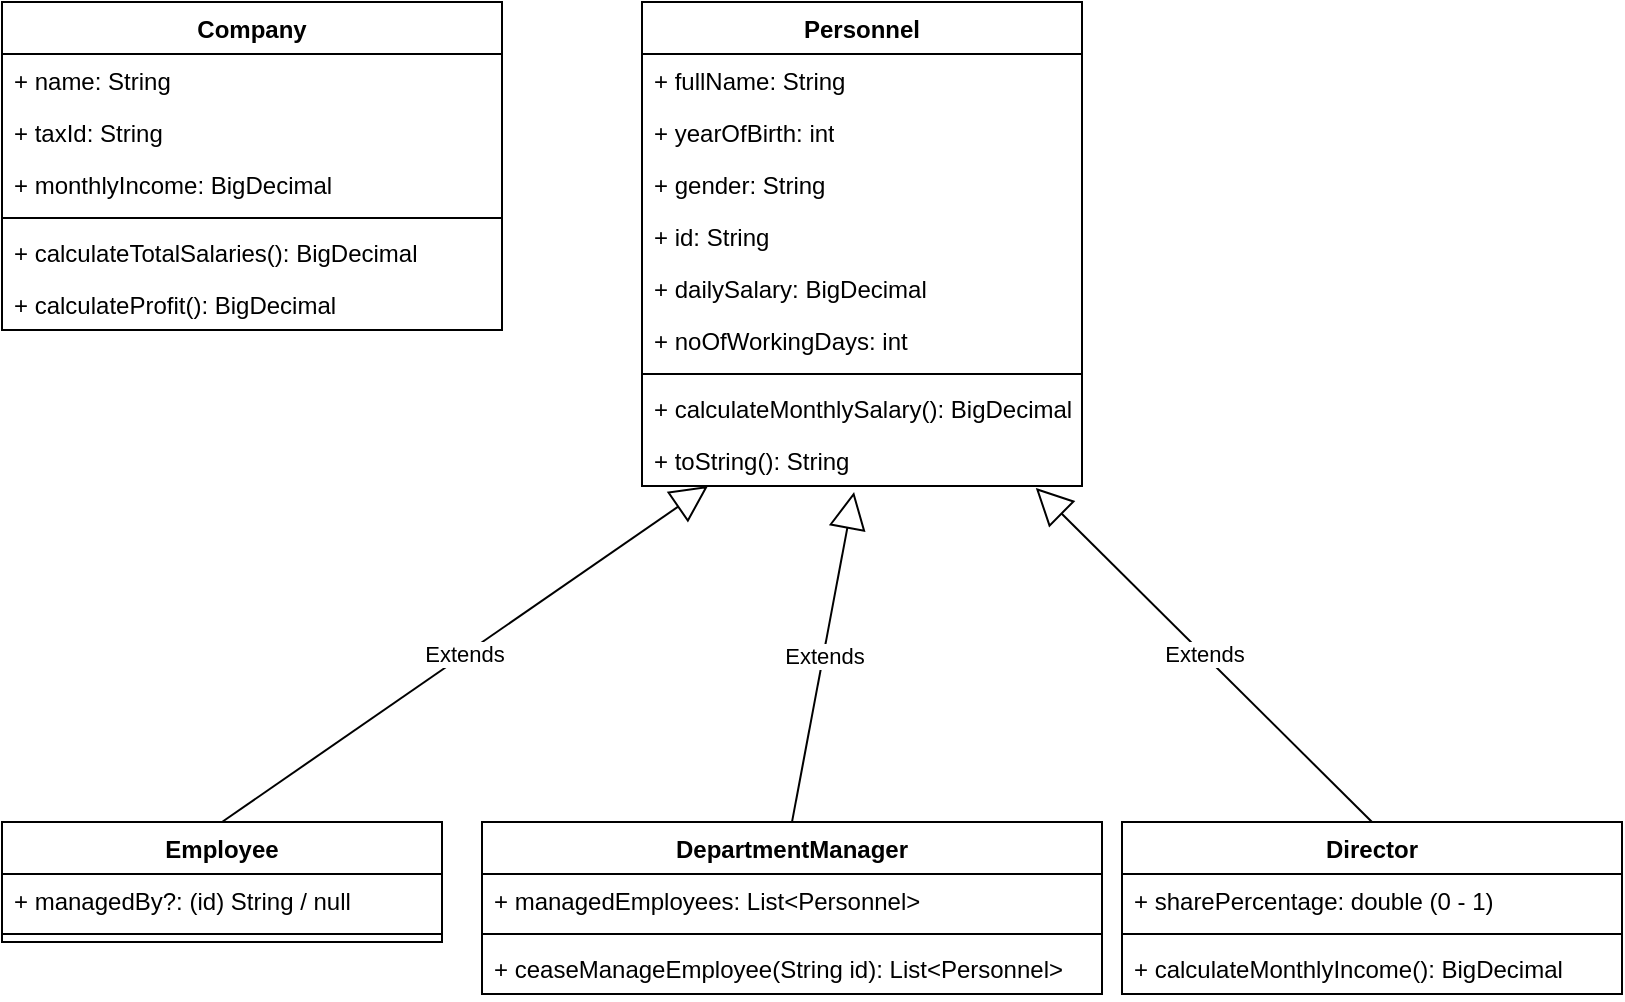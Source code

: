 <mxfile version="24.2.3" type="device">
  <diagram name="Page-1" id="yUHzFERpxdiNMtNyWP2R">
    <mxGraphModel dx="1680" dy="739" grid="1" gridSize="10" guides="1" tooltips="1" connect="1" arrows="1" fold="1" page="1" pageScale="1" pageWidth="850" pageHeight="1100" math="0" shadow="0">
      <root>
        <mxCell id="0" />
        <mxCell id="1" parent="0" />
        <mxCell id="qFxOvTqPLNzqO_p8kz8B-1" value="Personnel" style="swimlane;fontStyle=1;align=center;verticalAlign=top;childLayout=stackLayout;horizontal=1;startSize=26;horizontalStack=0;resizeParent=1;resizeParentMax=0;resizeLast=0;collapsible=1;marginBottom=0;whiteSpace=wrap;html=1;" parent="1" vertex="1">
          <mxGeometry x="210" y="20" width="220" height="242" as="geometry">
            <mxRectangle x="200" y="24" width="90" height="30" as="alternateBounds" />
          </mxGeometry>
        </mxCell>
        <mxCell id="qFxOvTqPLNzqO_p8kz8B-2" value="+ fullName: String" style="text;strokeColor=none;fillColor=none;align=left;verticalAlign=top;spacingLeft=4;spacingRight=4;overflow=hidden;rotatable=0;points=[[0,0.5],[1,0.5]];portConstraint=eastwest;whiteSpace=wrap;html=1;" parent="qFxOvTqPLNzqO_p8kz8B-1" vertex="1">
          <mxGeometry y="26" width="220" height="26" as="geometry" />
        </mxCell>
        <mxCell id="qFxOvTqPLNzqO_p8kz8B-10" value="+ yearOfBirth: int" style="text;strokeColor=none;fillColor=none;align=left;verticalAlign=top;spacingLeft=4;spacingRight=4;overflow=hidden;rotatable=0;points=[[0,0.5],[1,0.5]];portConstraint=eastwest;whiteSpace=wrap;html=1;" parent="qFxOvTqPLNzqO_p8kz8B-1" vertex="1">
          <mxGeometry y="52" width="220" height="26" as="geometry" />
        </mxCell>
        <mxCell id="qFxOvTqPLNzqO_p8kz8B-11" value="+ gender: String" style="text;strokeColor=none;fillColor=none;align=left;verticalAlign=top;spacingLeft=4;spacingRight=4;overflow=hidden;rotatable=0;points=[[0,0.5],[1,0.5]];portConstraint=eastwest;whiteSpace=wrap;html=1;" parent="qFxOvTqPLNzqO_p8kz8B-1" vertex="1">
          <mxGeometry y="78" width="220" height="26" as="geometry" />
        </mxCell>
        <mxCell id="AKcgUo1J9LbboFm5lJEx-1" value="+ id: String" style="text;strokeColor=none;fillColor=none;align=left;verticalAlign=top;spacingLeft=4;spacingRight=4;overflow=hidden;rotatable=0;points=[[0,0.5],[1,0.5]];portConstraint=eastwest;whiteSpace=wrap;html=1;" vertex="1" parent="qFxOvTqPLNzqO_p8kz8B-1">
          <mxGeometry y="104" width="220" height="26" as="geometry" />
        </mxCell>
        <mxCell id="AKcgUo1J9LbboFm5lJEx-3" value="+ dailySalary: BigDecimal" style="text;strokeColor=none;fillColor=none;align=left;verticalAlign=top;spacingLeft=4;spacingRight=4;overflow=hidden;rotatable=0;points=[[0,0.5],[1,0.5]];portConstraint=eastwest;whiteSpace=wrap;html=1;" vertex="1" parent="qFxOvTqPLNzqO_p8kz8B-1">
          <mxGeometry y="130" width="220" height="26" as="geometry" />
        </mxCell>
        <mxCell id="AKcgUo1J9LbboFm5lJEx-4" value="+ noOfWorkingDays: int" style="text;strokeColor=none;fillColor=none;align=left;verticalAlign=top;spacingLeft=4;spacingRight=4;overflow=hidden;rotatable=0;points=[[0,0.5],[1,0.5]];portConstraint=eastwest;whiteSpace=wrap;html=1;" vertex="1" parent="qFxOvTqPLNzqO_p8kz8B-1">
          <mxGeometry y="156" width="220" height="26" as="geometry" />
        </mxCell>
        <mxCell id="qFxOvTqPLNzqO_p8kz8B-3" value="" style="line;strokeWidth=1;fillColor=none;align=left;verticalAlign=middle;spacingTop=-1;spacingLeft=3;spacingRight=3;rotatable=0;labelPosition=right;points=[];portConstraint=eastwest;strokeColor=inherit;" parent="qFxOvTqPLNzqO_p8kz8B-1" vertex="1">
          <mxGeometry y="182" width="220" height="8" as="geometry" />
        </mxCell>
        <mxCell id="qFxOvTqPLNzqO_p8kz8B-4" value="+ calculateMonthlySalary(): BigDecimal" style="text;strokeColor=none;fillColor=none;align=left;verticalAlign=top;spacingLeft=4;spacingRight=4;overflow=hidden;rotatable=0;points=[[0,0.5],[1,0.5]];portConstraint=eastwest;whiteSpace=wrap;html=1;" parent="qFxOvTqPLNzqO_p8kz8B-1" vertex="1">
          <mxGeometry y="190" width="220" height="26" as="geometry" />
        </mxCell>
        <mxCell id="AKcgUo1J9LbboFm5lJEx-6" value="+ toString(): String" style="text;strokeColor=none;fillColor=none;align=left;verticalAlign=top;spacingLeft=4;spacingRight=4;overflow=hidden;rotatable=0;points=[[0,0.5],[1,0.5]];portConstraint=eastwest;whiteSpace=wrap;html=1;" vertex="1" parent="qFxOvTqPLNzqO_p8kz8B-1">
          <mxGeometry y="216" width="220" height="26" as="geometry" />
        </mxCell>
        <mxCell id="qFxOvTqPLNzqO_p8kz8B-5" value="Company" style="swimlane;fontStyle=1;align=center;verticalAlign=top;childLayout=stackLayout;horizontal=1;startSize=26;horizontalStack=0;resizeParent=1;resizeParentMax=0;resizeLast=0;collapsible=1;marginBottom=0;whiteSpace=wrap;html=1;" parent="1" vertex="1">
          <mxGeometry x="-110" y="20" width="250" height="164" as="geometry" />
        </mxCell>
        <mxCell id="qFxOvTqPLNzqO_p8kz8B-6" value="+ name: String" style="text;strokeColor=none;fillColor=none;align=left;verticalAlign=top;spacingLeft=4;spacingRight=4;overflow=hidden;rotatable=0;points=[[0,0.5],[1,0.5]];portConstraint=eastwest;whiteSpace=wrap;html=1;" parent="qFxOvTqPLNzqO_p8kz8B-5" vertex="1">
          <mxGeometry y="26" width="250" height="26" as="geometry" />
        </mxCell>
        <mxCell id="AKcgUo1J9LbboFm5lJEx-7" value="+ taxId: String&lt;div&gt;&lt;br&gt;&lt;/div&gt;" style="text;strokeColor=none;fillColor=none;align=left;verticalAlign=top;spacingLeft=4;spacingRight=4;overflow=hidden;rotatable=0;points=[[0,0.5],[1,0.5]];portConstraint=eastwest;whiteSpace=wrap;html=1;" vertex="1" parent="qFxOvTqPLNzqO_p8kz8B-5">
          <mxGeometry y="52" width="250" height="26" as="geometry" />
        </mxCell>
        <mxCell id="AKcgUo1J9LbboFm5lJEx-8" value="+ monthlyIncome: BigDecimal" style="text;strokeColor=none;fillColor=none;align=left;verticalAlign=top;spacingLeft=4;spacingRight=4;overflow=hidden;rotatable=0;points=[[0,0.5],[1,0.5]];portConstraint=eastwest;whiteSpace=wrap;html=1;" vertex="1" parent="qFxOvTqPLNzqO_p8kz8B-5">
          <mxGeometry y="78" width="250" height="26" as="geometry" />
        </mxCell>
        <mxCell id="qFxOvTqPLNzqO_p8kz8B-7" value="" style="line;strokeWidth=1;fillColor=none;align=left;verticalAlign=middle;spacingTop=-1;spacingLeft=3;spacingRight=3;rotatable=0;labelPosition=right;points=[];portConstraint=eastwest;strokeColor=inherit;" parent="qFxOvTqPLNzqO_p8kz8B-5" vertex="1">
          <mxGeometry y="104" width="250" height="8" as="geometry" />
        </mxCell>
        <mxCell id="qFxOvTqPLNzqO_p8kz8B-8" value="+ calculateTotalSalaries(): BigDecimal" style="text;strokeColor=none;fillColor=none;align=left;verticalAlign=top;spacingLeft=4;spacingRight=4;overflow=hidden;rotatable=0;points=[[0,0.5],[1,0.5]];portConstraint=eastwest;whiteSpace=wrap;html=1;" parent="qFxOvTqPLNzqO_p8kz8B-5" vertex="1">
          <mxGeometry y="112" width="250" height="26" as="geometry" />
        </mxCell>
        <mxCell id="AKcgUo1J9LbboFm5lJEx-11" value="+ calculateProfit(): BigDecimal" style="text;strokeColor=none;fillColor=none;align=left;verticalAlign=top;spacingLeft=4;spacingRight=4;overflow=hidden;rotatable=0;points=[[0,0.5],[1,0.5]];portConstraint=eastwest;whiteSpace=wrap;html=1;" vertex="1" parent="qFxOvTqPLNzqO_p8kz8B-5">
          <mxGeometry y="138" width="250" height="26" as="geometry" />
        </mxCell>
        <mxCell id="AKcgUo1J9LbboFm5lJEx-9" style="edgeStyle=orthogonalEdgeStyle;rounded=0;orthogonalLoop=1;jettySize=auto;html=1;exitX=1;exitY=0.5;exitDx=0;exitDy=0;" edge="1" parent="qFxOvTqPLNzqO_p8kz8B-5" source="AKcgUo1J9LbboFm5lJEx-7" target="AKcgUo1J9LbboFm5lJEx-7">
          <mxGeometry relative="1" as="geometry" />
        </mxCell>
        <mxCell id="qFxOvTqPLNzqO_p8kz8B-12" value="Extends" style="endArrow=block;endSize=16;endFill=0;html=1;rounded=0;exitX=0.5;exitY=0;exitDx=0;exitDy=0;entryX=0.15;entryY=1;entryDx=0;entryDy=0;entryPerimeter=0;" parent="1" edge="1" target="AKcgUo1J9LbboFm5lJEx-6" source="AKcgUo1J9LbboFm5lJEx-12">
          <mxGeometry width="160" relative="1" as="geometry">
            <mxPoint x="350" y="320" as="sourcePoint" />
            <mxPoint x="310" y="270" as="targetPoint" />
            <Array as="points" />
          </mxGeometry>
        </mxCell>
        <mxCell id="AKcgUo1J9LbboFm5lJEx-12" value="Employee" style="swimlane;fontStyle=1;align=center;verticalAlign=top;childLayout=stackLayout;horizontal=1;startSize=26;horizontalStack=0;resizeParent=1;resizeParentMax=0;resizeLast=0;collapsible=1;marginBottom=0;whiteSpace=wrap;html=1;" vertex="1" parent="1">
          <mxGeometry x="-110" y="430" width="220" height="60" as="geometry">
            <mxRectangle x="200" y="24" width="90" height="30" as="alternateBounds" />
          </mxGeometry>
        </mxCell>
        <mxCell id="AKcgUo1J9LbboFm5lJEx-16" value="+ managedBy?: (id) String / null" style="text;strokeColor=none;fillColor=none;align=left;verticalAlign=top;spacingLeft=4;spacingRight=4;overflow=hidden;rotatable=0;points=[[0,0.5],[1,0.5]];portConstraint=eastwest;whiteSpace=wrap;html=1;" vertex="1" parent="AKcgUo1J9LbboFm5lJEx-12">
          <mxGeometry y="26" width="220" height="26" as="geometry" />
        </mxCell>
        <mxCell id="AKcgUo1J9LbboFm5lJEx-19" value="" style="line;strokeWidth=1;fillColor=none;align=left;verticalAlign=middle;spacingTop=-1;spacingLeft=3;spacingRight=3;rotatable=0;labelPosition=right;points=[];portConstraint=eastwest;strokeColor=inherit;" vertex="1" parent="AKcgUo1J9LbboFm5lJEx-12">
          <mxGeometry y="52" width="220" height="8" as="geometry" />
        </mxCell>
        <mxCell id="AKcgUo1J9LbboFm5lJEx-22" value="DepartmentManager" style="swimlane;fontStyle=1;align=center;verticalAlign=top;childLayout=stackLayout;horizontal=1;startSize=26;horizontalStack=0;resizeParent=1;resizeParentMax=0;resizeLast=0;collapsible=1;marginBottom=0;whiteSpace=wrap;html=1;" vertex="1" parent="1">
          <mxGeometry x="130" y="430" width="310" height="86" as="geometry">
            <mxRectangle x="200" y="24" width="90" height="30" as="alternateBounds" />
          </mxGeometry>
        </mxCell>
        <mxCell id="AKcgUo1J9LbboFm5lJEx-23" value="+ managedEmployees: List&amp;lt;Personnel&amp;gt;" style="text;strokeColor=none;fillColor=none;align=left;verticalAlign=top;spacingLeft=4;spacingRight=4;overflow=hidden;rotatable=0;points=[[0,0.5],[1,0.5]];portConstraint=eastwest;whiteSpace=wrap;html=1;" vertex="1" parent="AKcgUo1J9LbboFm5lJEx-22">
          <mxGeometry y="26" width="310" height="26" as="geometry" />
        </mxCell>
        <mxCell id="AKcgUo1J9LbboFm5lJEx-24" value="" style="line;strokeWidth=1;fillColor=none;align=left;verticalAlign=middle;spacingTop=-1;spacingLeft=3;spacingRight=3;rotatable=0;labelPosition=right;points=[];portConstraint=eastwest;strokeColor=inherit;" vertex="1" parent="AKcgUo1J9LbboFm5lJEx-22">
          <mxGeometry y="52" width="310" height="8" as="geometry" />
        </mxCell>
        <mxCell id="AKcgUo1J9LbboFm5lJEx-25" value="+ ceaseManageEmployee(String id): List&amp;lt;Personnel&amp;gt;" style="text;strokeColor=none;fillColor=none;align=left;verticalAlign=top;spacingLeft=4;spacingRight=4;overflow=hidden;rotatable=0;points=[[0,0.5],[1,0.5]];portConstraint=eastwest;whiteSpace=wrap;html=1;" vertex="1" parent="AKcgUo1J9LbboFm5lJEx-22">
          <mxGeometry y="60" width="310" height="26" as="geometry" />
        </mxCell>
        <mxCell id="AKcgUo1J9LbboFm5lJEx-26" value="Director" style="swimlane;fontStyle=1;align=center;verticalAlign=top;childLayout=stackLayout;horizontal=1;startSize=26;horizontalStack=0;resizeParent=1;resizeParentMax=0;resizeLast=0;collapsible=1;marginBottom=0;whiteSpace=wrap;html=1;" vertex="1" parent="1">
          <mxGeometry x="450" y="430" width="250" height="86" as="geometry">
            <mxRectangle x="200" y="24" width="90" height="30" as="alternateBounds" />
          </mxGeometry>
        </mxCell>
        <mxCell id="AKcgUo1J9LbboFm5lJEx-27" value="+ sharePercentage: double (0 - 1)" style="text;strokeColor=none;fillColor=none;align=left;verticalAlign=top;spacingLeft=4;spacingRight=4;overflow=hidden;rotatable=0;points=[[0,0.5],[1,0.5]];portConstraint=eastwest;whiteSpace=wrap;html=1;" vertex="1" parent="AKcgUo1J9LbboFm5lJEx-26">
          <mxGeometry y="26" width="250" height="26" as="geometry" />
        </mxCell>
        <mxCell id="AKcgUo1J9LbboFm5lJEx-28" value="" style="line;strokeWidth=1;fillColor=none;align=left;verticalAlign=middle;spacingTop=-1;spacingLeft=3;spacingRight=3;rotatable=0;labelPosition=right;points=[];portConstraint=eastwest;strokeColor=inherit;" vertex="1" parent="AKcgUo1J9LbboFm5lJEx-26">
          <mxGeometry y="52" width="250" height="8" as="geometry" />
        </mxCell>
        <mxCell id="AKcgUo1J9LbboFm5lJEx-29" value="+ calculateMonthlyIncome(): BigDecimal" style="text;strokeColor=none;fillColor=none;align=left;verticalAlign=top;spacingLeft=4;spacingRight=4;overflow=hidden;rotatable=0;points=[[0,0.5],[1,0.5]];portConstraint=eastwest;whiteSpace=wrap;html=1;" vertex="1" parent="AKcgUo1J9LbboFm5lJEx-26">
          <mxGeometry y="60" width="250" height="26" as="geometry" />
        </mxCell>
        <mxCell id="AKcgUo1J9LbboFm5lJEx-31" value="Extends" style="endArrow=block;endSize=16;endFill=0;html=1;rounded=0;exitX=0.5;exitY=0;exitDx=0;exitDy=0;entryX=0.482;entryY=1.115;entryDx=0;entryDy=0;entryPerimeter=0;" edge="1" parent="1" source="AKcgUo1J9LbboFm5lJEx-22" target="AKcgUo1J9LbboFm5lJEx-6">
          <mxGeometry width="160" relative="1" as="geometry">
            <mxPoint x="10" y="440" as="sourcePoint" />
            <mxPoint x="323" y="272" as="targetPoint" />
            <Array as="points" />
          </mxGeometry>
        </mxCell>
        <mxCell id="AKcgUo1J9LbboFm5lJEx-32" value="Extends" style="endArrow=block;endSize=16;endFill=0;html=1;rounded=0;exitX=0.5;exitY=0;exitDx=0;exitDy=0;entryX=0.895;entryY=1.038;entryDx=0;entryDy=0;entryPerimeter=0;" edge="1" parent="1" source="AKcgUo1J9LbboFm5lJEx-26" target="AKcgUo1J9LbboFm5lJEx-6">
          <mxGeometry width="160" relative="1" as="geometry">
            <mxPoint x="310" y="440" as="sourcePoint" />
            <mxPoint x="396" y="275" as="targetPoint" />
            <Array as="points" />
          </mxGeometry>
        </mxCell>
      </root>
    </mxGraphModel>
  </diagram>
</mxfile>
